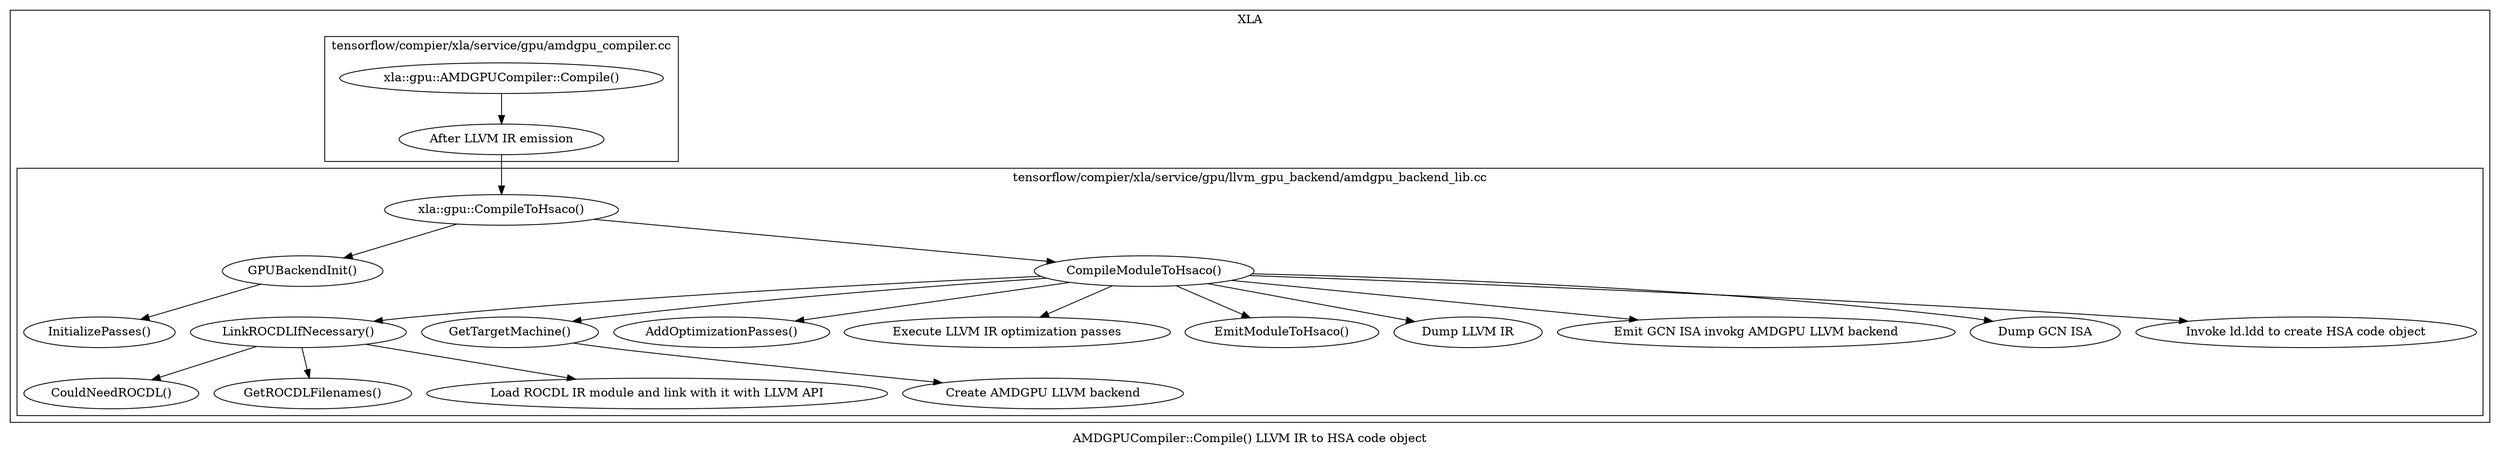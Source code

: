 digraph 08 {
  label = "AMDGPUCompiler::Compile() LLVM IR to HSA code object";

  subgraph cluster_xla {
    label = "XLA";

    subgraph cluster_amdgpu_compuiler_cc {
      label = "tensorflow/compier/xla/service/gpu/amdgpu_compiler.cc";
      URL="https://github.com/ROCmSoftwarePlatform/tensorflow/blob/rocm-v1/tensorflow/compiler/xla/service/gpu/amdgpu_compiler.cc";

      00 [label="xla::gpu::AMDGPUCompiler::Compile()" URL="https://github.com/ROCmSoftwarePlatform/tensorflow/blob/rocm-v1/tensorflow/compiler/xla/service/gpu/amdgpu_compiler.cc#L194"];
      01 [label="After LLVM IR emission" URL="https://github.com/ROCmSoftwarePlatform/tensorflow/blob/rocm-v1/tensorflow/compiler/xla/service/gpu/amdgpu_compiler.cc#L257"];

      00 -> 01;
    }

    subgraph cluster_amdgpu_backend_lib_cc {
      label = "tensorflow/compier/xla/service/gpu/llvm_gpu_backend/amdgpu_backend_lib.cc";
      URL="https://github.com/ROCmSoftwarePlatform/tensorflow/blob/rocm-v1/tensorflow/compiler/xla/service/gpu/llvm_gpu_backend/amdgpu_backend_lib.cc";

      02 [label="xla::gpu::CompileToHsaco()" URL="https://github.com/ROCmSoftwarePlatform/tensorflow/blob/rocm-v1/tensorflow/compiler/xla/service/gpu/llvm_gpu_backend/amdgpu_backend_lib.cc#L460"];
      03 [label="GPUBackendInit()" URL="https://github.com/ROCmSoftwarePlatform/tensorflow/blob/rocm-v1/tensorflow/compiler/xla/service/gpu/llvm_gpu_backend/amdgpu_backend_lib.cc#L442"];
      04 [label="InitializePasses()" URL="https://github.com/ROCmSoftwarePlatform/tensorflow/blob/rocm-v1/tensorflow/compiler/xla/service/gpu/llvm_gpu_backend/amdgpu_backend_lib.cc#L105"];
      05 [label="CompileModuleToHsaco()" URL="https://github.com/ROCmSoftwarePlatform/tensorflow/blob/rocm-v1/tensorflow/compiler/xla/service/gpu/llvm_gpu_backend/amdgpu_backend_lib.cc#L359"];
      06 [label="LinkROCDLIfNecessary()" URL="https://github.com/ROCmSoftwarePlatform/tensorflow/blob/rocm-v1/tensorflow/compiler/xla/service/gpu/llvm_gpu_backend/amdgpu_backend_lib.cc#L326"];
      07 [label="CouldNeedROCDL()" URL="https://github.com/ROCmSoftwarePlatform/tensorflow/blob/rocm-v1/tensorflow/compiler/xla/service/gpu/llvm_gpu_backend/amdgpu_backend_lib.cc#L314"];
      08 [label="GetROCDLFilenames()" URL="https://github.com/ROCmSoftwarePlatform/tensorflow/blob/rocm-v1/tensorflow/compiler/xla/service/gpu/llvm_gpu_backend/amdgpu_backend_lib.cc#L76"];
      09 [label=< Load ROCDL IR module and link with it with LLVM API >];
      10 [label="GetTargetMachine()" URL="https://github.com/ROCmSoftwarePlatform/tensorflow/blob/rocm-v1/tensorflow/compiler/xla/service/gpu/llvm_gpu_backend/amdgpu_backend_lib.cc#L121"];
      100 [label=< Create AMDGPU LLVM backend >];
      11 [label="AddOptimizationPasses()" URL="https://github.com/ROCmSoftwarePlatform/tensorflow/blob/rocm-v1/tensorflow/compiler/xla/service/gpu/llvm_gpu_backend/amdgpu_backend_lib.cc#L169"];
      12 [label=< Execute LLVM IR optimization passes >];
      13 [label="EmitModuleToHsaco()" URL="https://github.com/ROCmSoftwarePlatform/tensorflow/blob/rocm-v1/tensorflow/compiler/xla/service/gpu/llvm_gpu_backend/amdgpu_backend_lib.cc#L210"];
      14 [label=< Dump LLVM IR >];
      15 [label=< Emit GCN ISA invokg AMDGPU LLVM backend >];
      16 [label=< Dump GCN ISA >];
      17 [label=< Invoke ld.ldd to create HSA code object >];

      01 -> 02;
      02 -> 03;
      03 -> 04;
      02 -> 05;
      05 -> 06;
      06 -> 07;
      06 -> 08;
      06 -> 09;
      05 -> 10;
      10 -> 100;
      05 -> 11;
      05 -> 12;
      05 -> 13;
      05 -> 14;
      05 -> 15;
      05 -> 16;
      05 -> 17;
    }

  }
}
